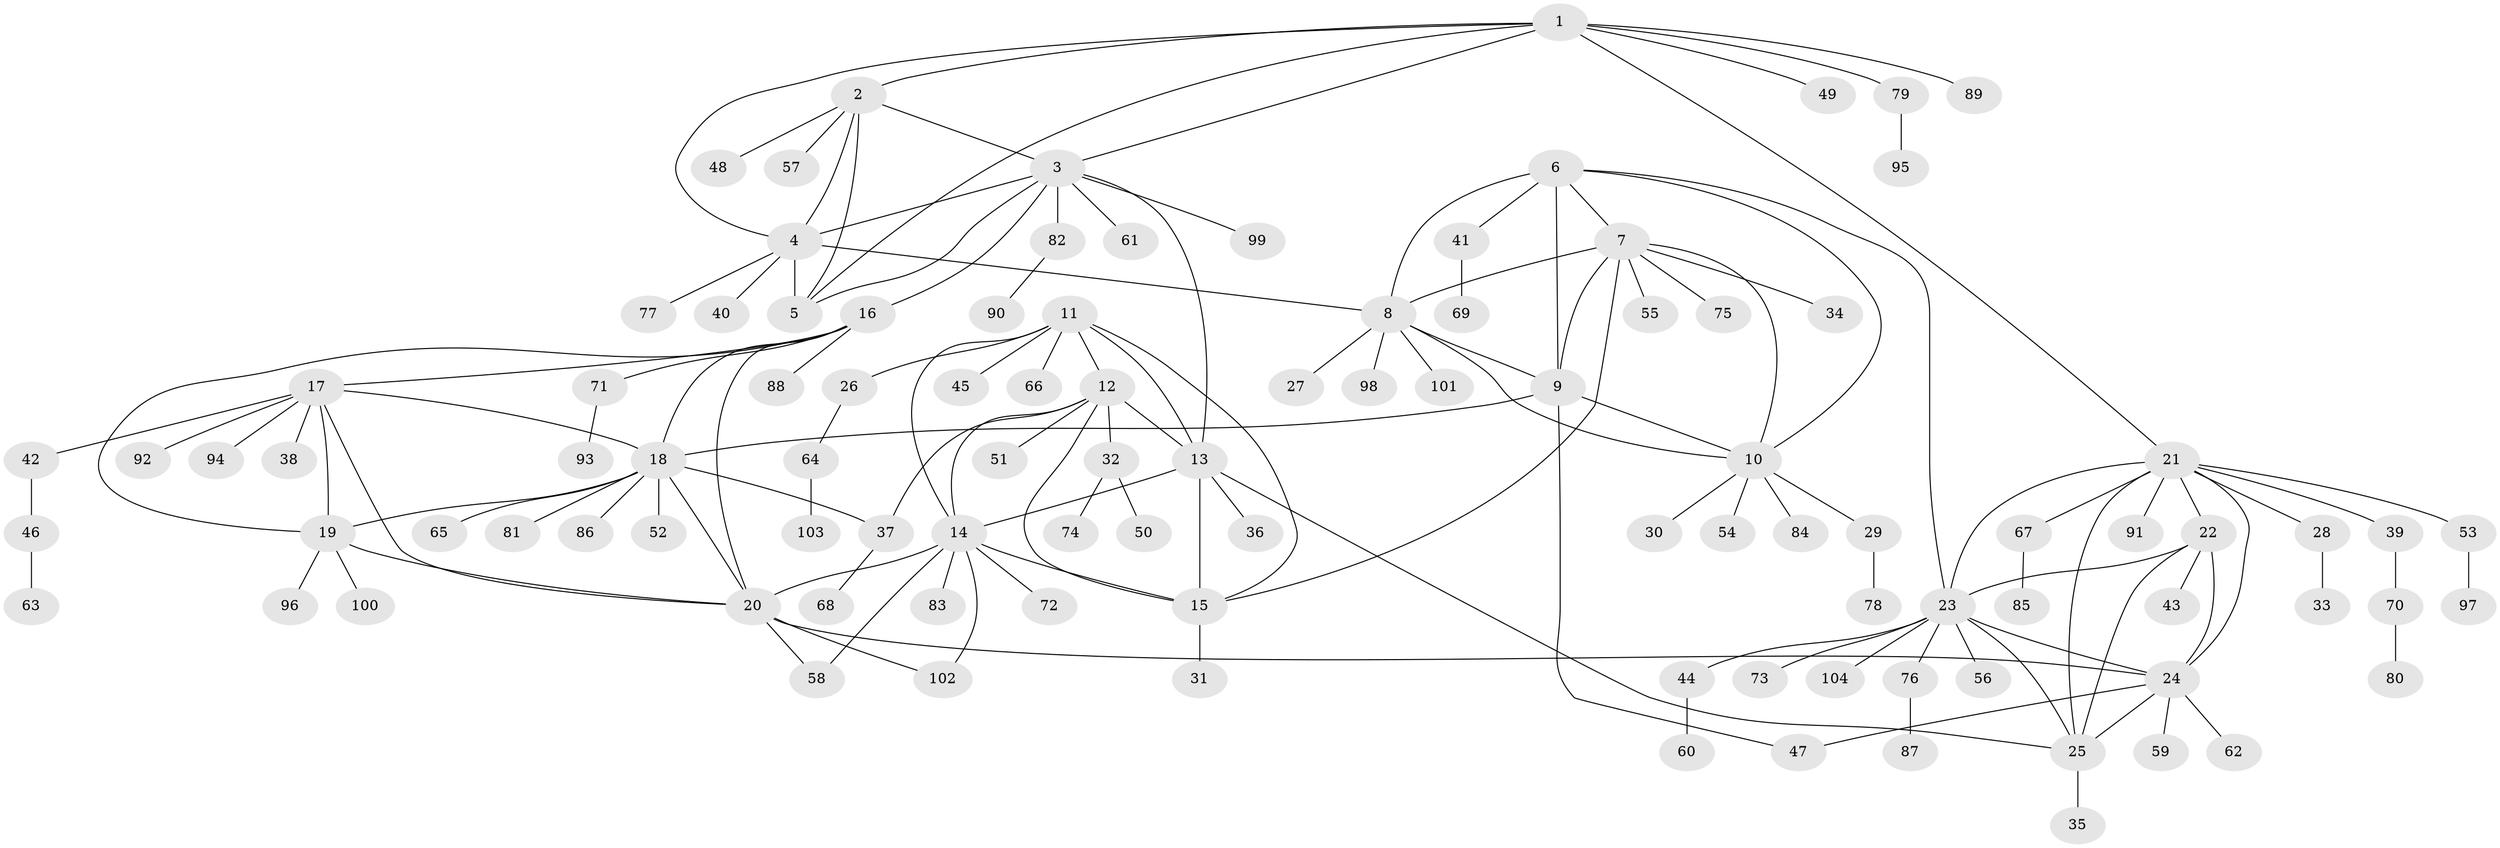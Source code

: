 // Generated by graph-tools (version 1.1) at 2025/16/03/09/25 04:16:10]
// undirected, 104 vertices, 143 edges
graph export_dot {
graph [start="1"]
  node [color=gray90,style=filled];
  1;
  2;
  3;
  4;
  5;
  6;
  7;
  8;
  9;
  10;
  11;
  12;
  13;
  14;
  15;
  16;
  17;
  18;
  19;
  20;
  21;
  22;
  23;
  24;
  25;
  26;
  27;
  28;
  29;
  30;
  31;
  32;
  33;
  34;
  35;
  36;
  37;
  38;
  39;
  40;
  41;
  42;
  43;
  44;
  45;
  46;
  47;
  48;
  49;
  50;
  51;
  52;
  53;
  54;
  55;
  56;
  57;
  58;
  59;
  60;
  61;
  62;
  63;
  64;
  65;
  66;
  67;
  68;
  69;
  70;
  71;
  72;
  73;
  74;
  75;
  76;
  77;
  78;
  79;
  80;
  81;
  82;
  83;
  84;
  85;
  86;
  87;
  88;
  89;
  90;
  91;
  92;
  93;
  94;
  95;
  96;
  97;
  98;
  99;
  100;
  101;
  102;
  103;
  104;
  1 -- 2;
  1 -- 3;
  1 -- 4;
  1 -- 5;
  1 -- 21;
  1 -- 49;
  1 -- 79;
  1 -- 89;
  2 -- 3;
  2 -- 4;
  2 -- 5;
  2 -- 48;
  2 -- 57;
  3 -- 4;
  3 -- 5;
  3 -- 13;
  3 -- 16;
  3 -- 61;
  3 -- 82;
  3 -- 99;
  4 -- 5;
  4 -- 8;
  4 -- 40;
  4 -- 77;
  6 -- 7;
  6 -- 8;
  6 -- 9;
  6 -- 10;
  6 -- 23;
  6 -- 41;
  7 -- 8;
  7 -- 9;
  7 -- 10;
  7 -- 15;
  7 -- 34;
  7 -- 55;
  7 -- 75;
  8 -- 9;
  8 -- 10;
  8 -- 27;
  8 -- 98;
  8 -- 101;
  9 -- 10;
  9 -- 18;
  9 -- 47;
  10 -- 29;
  10 -- 30;
  10 -- 54;
  10 -- 84;
  11 -- 12;
  11 -- 13;
  11 -- 14;
  11 -- 15;
  11 -- 26;
  11 -- 45;
  11 -- 66;
  12 -- 13;
  12 -- 14;
  12 -- 15;
  12 -- 32;
  12 -- 37;
  12 -- 51;
  13 -- 14;
  13 -- 15;
  13 -- 25;
  13 -- 36;
  14 -- 15;
  14 -- 20;
  14 -- 58;
  14 -- 72;
  14 -- 83;
  14 -- 102;
  15 -- 31;
  16 -- 17;
  16 -- 18;
  16 -- 19;
  16 -- 20;
  16 -- 71;
  16 -- 88;
  17 -- 18;
  17 -- 19;
  17 -- 20;
  17 -- 38;
  17 -- 42;
  17 -- 92;
  17 -- 94;
  18 -- 19;
  18 -- 20;
  18 -- 37;
  18 -- 52;
  18 -- 65;
  18 -- 81;
  18 -- 86;
  19 -- 20;
  19 -- 96;
  19 -- 100;
  20 -- 24;
  20 -- 58;
  20 -- 102;
  21 -- 22;
  21 -- 23;
  21 -- 24;
  21 -- 25;
  21 -- 28;
  21 -- 39;
  21 -- 53;
  21 -- 67;
  21 -- 91;
  22 -- 23;
  22 -- 24;
  22 -- 25;
  22 -- 43;
  23 -- 24;
  23 -- 25;
  23 -- 44;
  23 -- 56;
  23 -- 73;
  23 -- 76;
  23 -- 104;
  24 -- 25;
  24 -- 47;
  24 -- 59;
  24 -- 62;
  25 -- 35;
  26 -- 64;
  28 -- 33;
  29 -- 78;
  32 -- 50;
  32 -- 74;
  37 -- 68;
  39 -- 70;
  41 -- 69;
  42 -- 46;
  44 -- 60;
  46 -- 63;
  53 -- 97;
  64 -- 103;
  67 -- 85;
  70 -- 80;
  71 -- 93;
  76 -- 87;
  79 -- 95;
  82 -- 90;
}
